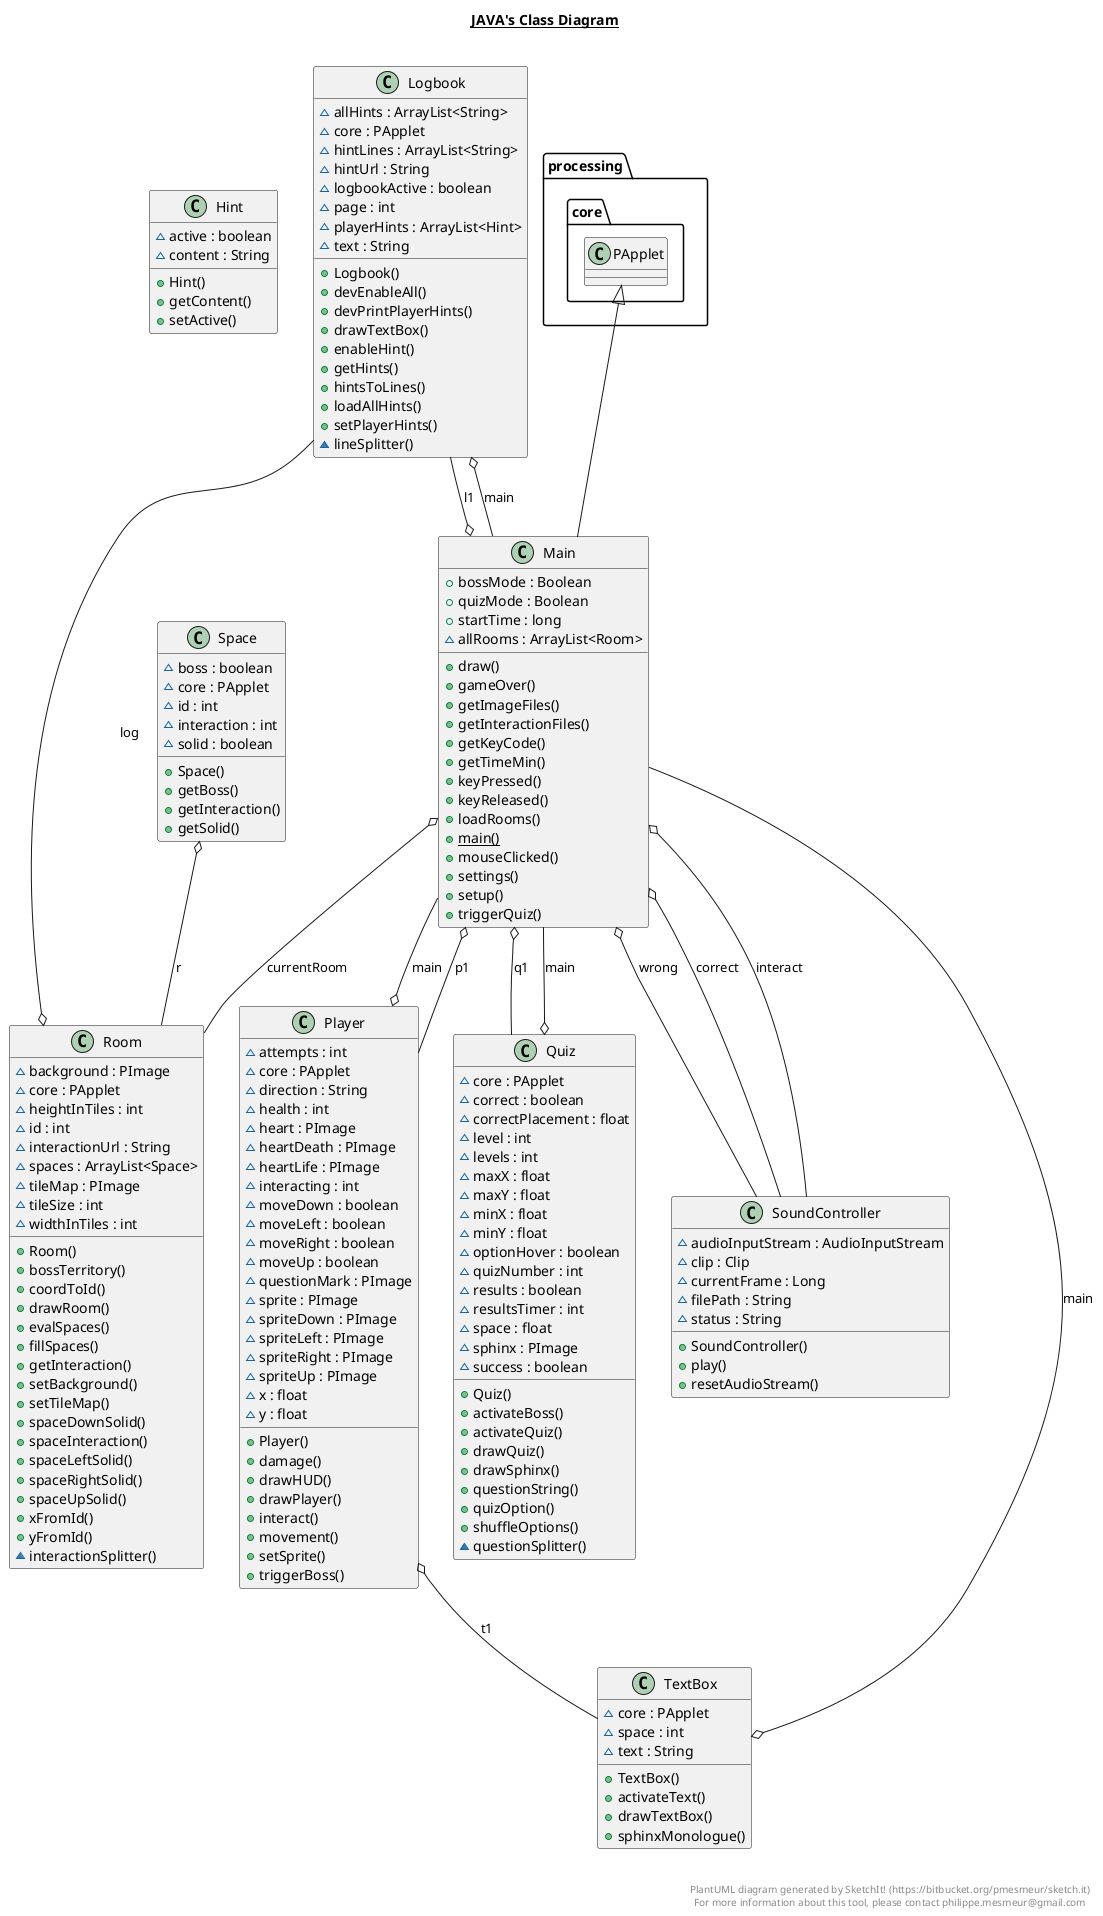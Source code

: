 @startuml

title __JAVA's Class Diagram__\n

    class Hint {
        ~ active : boolean
        ~ content : String
        + Hint()
        + getContent()
        + setActive()
    }

    class Logbook {
        ~ allHints : ArrayList<String>
        ~ core : PApplet
        ~ hintLines : ArrayList<String>
        ~ hintUrl : String
        ~ logbookActive : boolean
        ~ page : int
        ~ playerHints : ArrayList<Hint>
        ~ text : String
        + Logbook()
        + devEnableAll()
        + devPrintPlayerHints()
        + drawTextBox()
        + enableHint()
        + getHints()
        + hintsToLines()
        + loadAllHints()
        + setPlayerHints()
        ~ lineSplitter()
    }

    class Main {
        + bossMode : Boolean
        + quizMode : Boolean
        + startTime : long
        ~ allRooms : ArrayList<Room>
        + draw()
        + gameOver()
        + getImageFiles()
        + getInteractionFiles()
        + getKeyCode()
        + getTimeMin()
        + keyPressed()
        + keyReleased()
        + loadRooms()
        {static} + main()
        + mouseClicked()
        + settings()
        + setup()
        + triggerQuiz()
    }

    class Player {
        ~ attempts : int
        ~ core : PApplet
        ~ direction : String
        ~ health : int
        ~ heart : PImage
        ~ heartDeath : PImage
        ~ heartLife : PImage
        ~ interacting : int
        ~ moveDown : boolean
        ~ moveLeft : boolean
        ~ moveRight : boolean
        ~ moveUp : boolean
        ~ questionMark : PImage
        ~ sprite : PImage
        ~ spriteDown : PImage
        ~ spriteLeft : PImage
        ~ spriteRight : PImage
        ~ spriteUp : PImage
        ~ x : float
        ~ y : float
        + Player()
        + damage()
        + drawHUD()
        + drawPlayer()
        + interact()
        + movement()
        + setSprite()
        + triggerBoss()
    }

    class Quiz {
        ~ core : PApplet
        ~ correct : boolean
        ~ correctPlacement : float
        ~ level : int
        ~ levels : int
        ~ maxX : float
        ~ maxY : float
        ~ minX : float
        ~ minY : float
        ~ optionHover : boolean
        ~ quizNumber : int
        ~ results : boolean
        ~ resultsTimer : int
        ~ space : float
        ~ sphinx : PImage
        ~ success : boolean
        + Quiz()
        + activateBoss()
        + activateQuiz()
        + drawQuiz()
        + drawSphinx()
        + questionString()
        + quizOption()
        + shuffleOptions()
        ~ questionSplitter()
    }

    class Room {
        ~ background : PImage
        ~ core : PApplet
        ~ heightInTiles : int
        ~ id : int
        ~ interactionUrl : String
        ~ spaces : ArrayList<Space>
        ~ tileMap : PImage
        ~ tileSize : int
        ~ widthInTiles : int
        + Room()
        + bossTerritory()
        + coordToId()
        + drawRoom()
        + evalSpaces()
        + fillSpaces()
        + getInteraction()
        + setBackground()
        + setTileMap()
        + spaceDownSolid()
        + spaceInteraction()
        + spaceLeftSolid()
        + spaceRightSolid()
        + spaceUpSolid()
        + xFromId()
        + yFromId()
        ~ interactionSplitter()
    }

    class SoundController {
        ~ audioInputStream : AudioInputStream
        ~ clip : Clip
        ~ currentFrame : Long
        ~ filePath : String
        ~ status : String
        + SoundController()
        + play()
        + resetAudioStream()
    }

    class Space {
        ~ boss : boolean
        ~ core : PApplet
        ~ id : int
        ~ interaction : int
        ~ solid : boolean
        + Space()
        + getBoss()
        + getInteraction()
        + getSolid()
    }

    class TextBox {
        ~ core : PApplet
        ~ space : int
        ~ text : String
        + TextBox()
        + activateText()
        + drawTextBox()
        + sphinxMonologue()
    }
  

  Logbook o-- Main : main
  Main -up-|> processing.core.PApplet
  Main o-- SoundController : correct
  Main o-- Room : currentRoom
  Main o-- SoundController : interact
  Main o-- Logbook : l1
  Main o-- Player : p1
  Main o-- Quiz : q1
  Main o-- SoundController : wrong
  Player o-- Main : main
  Player o-- TextBox : t1
  Quiz o-- Main : main
  Room o-- Logbook : log
  Space o-- Room : r
  TextBox o-- Main : main


right footer


PlantUML diagram generated by SketchIt! (https://bitbucket.org/pmesmeur/sketch.it)
For more information about this tool, please contact philippe.mesmeur@gmail.com
endfooter

@enduml
